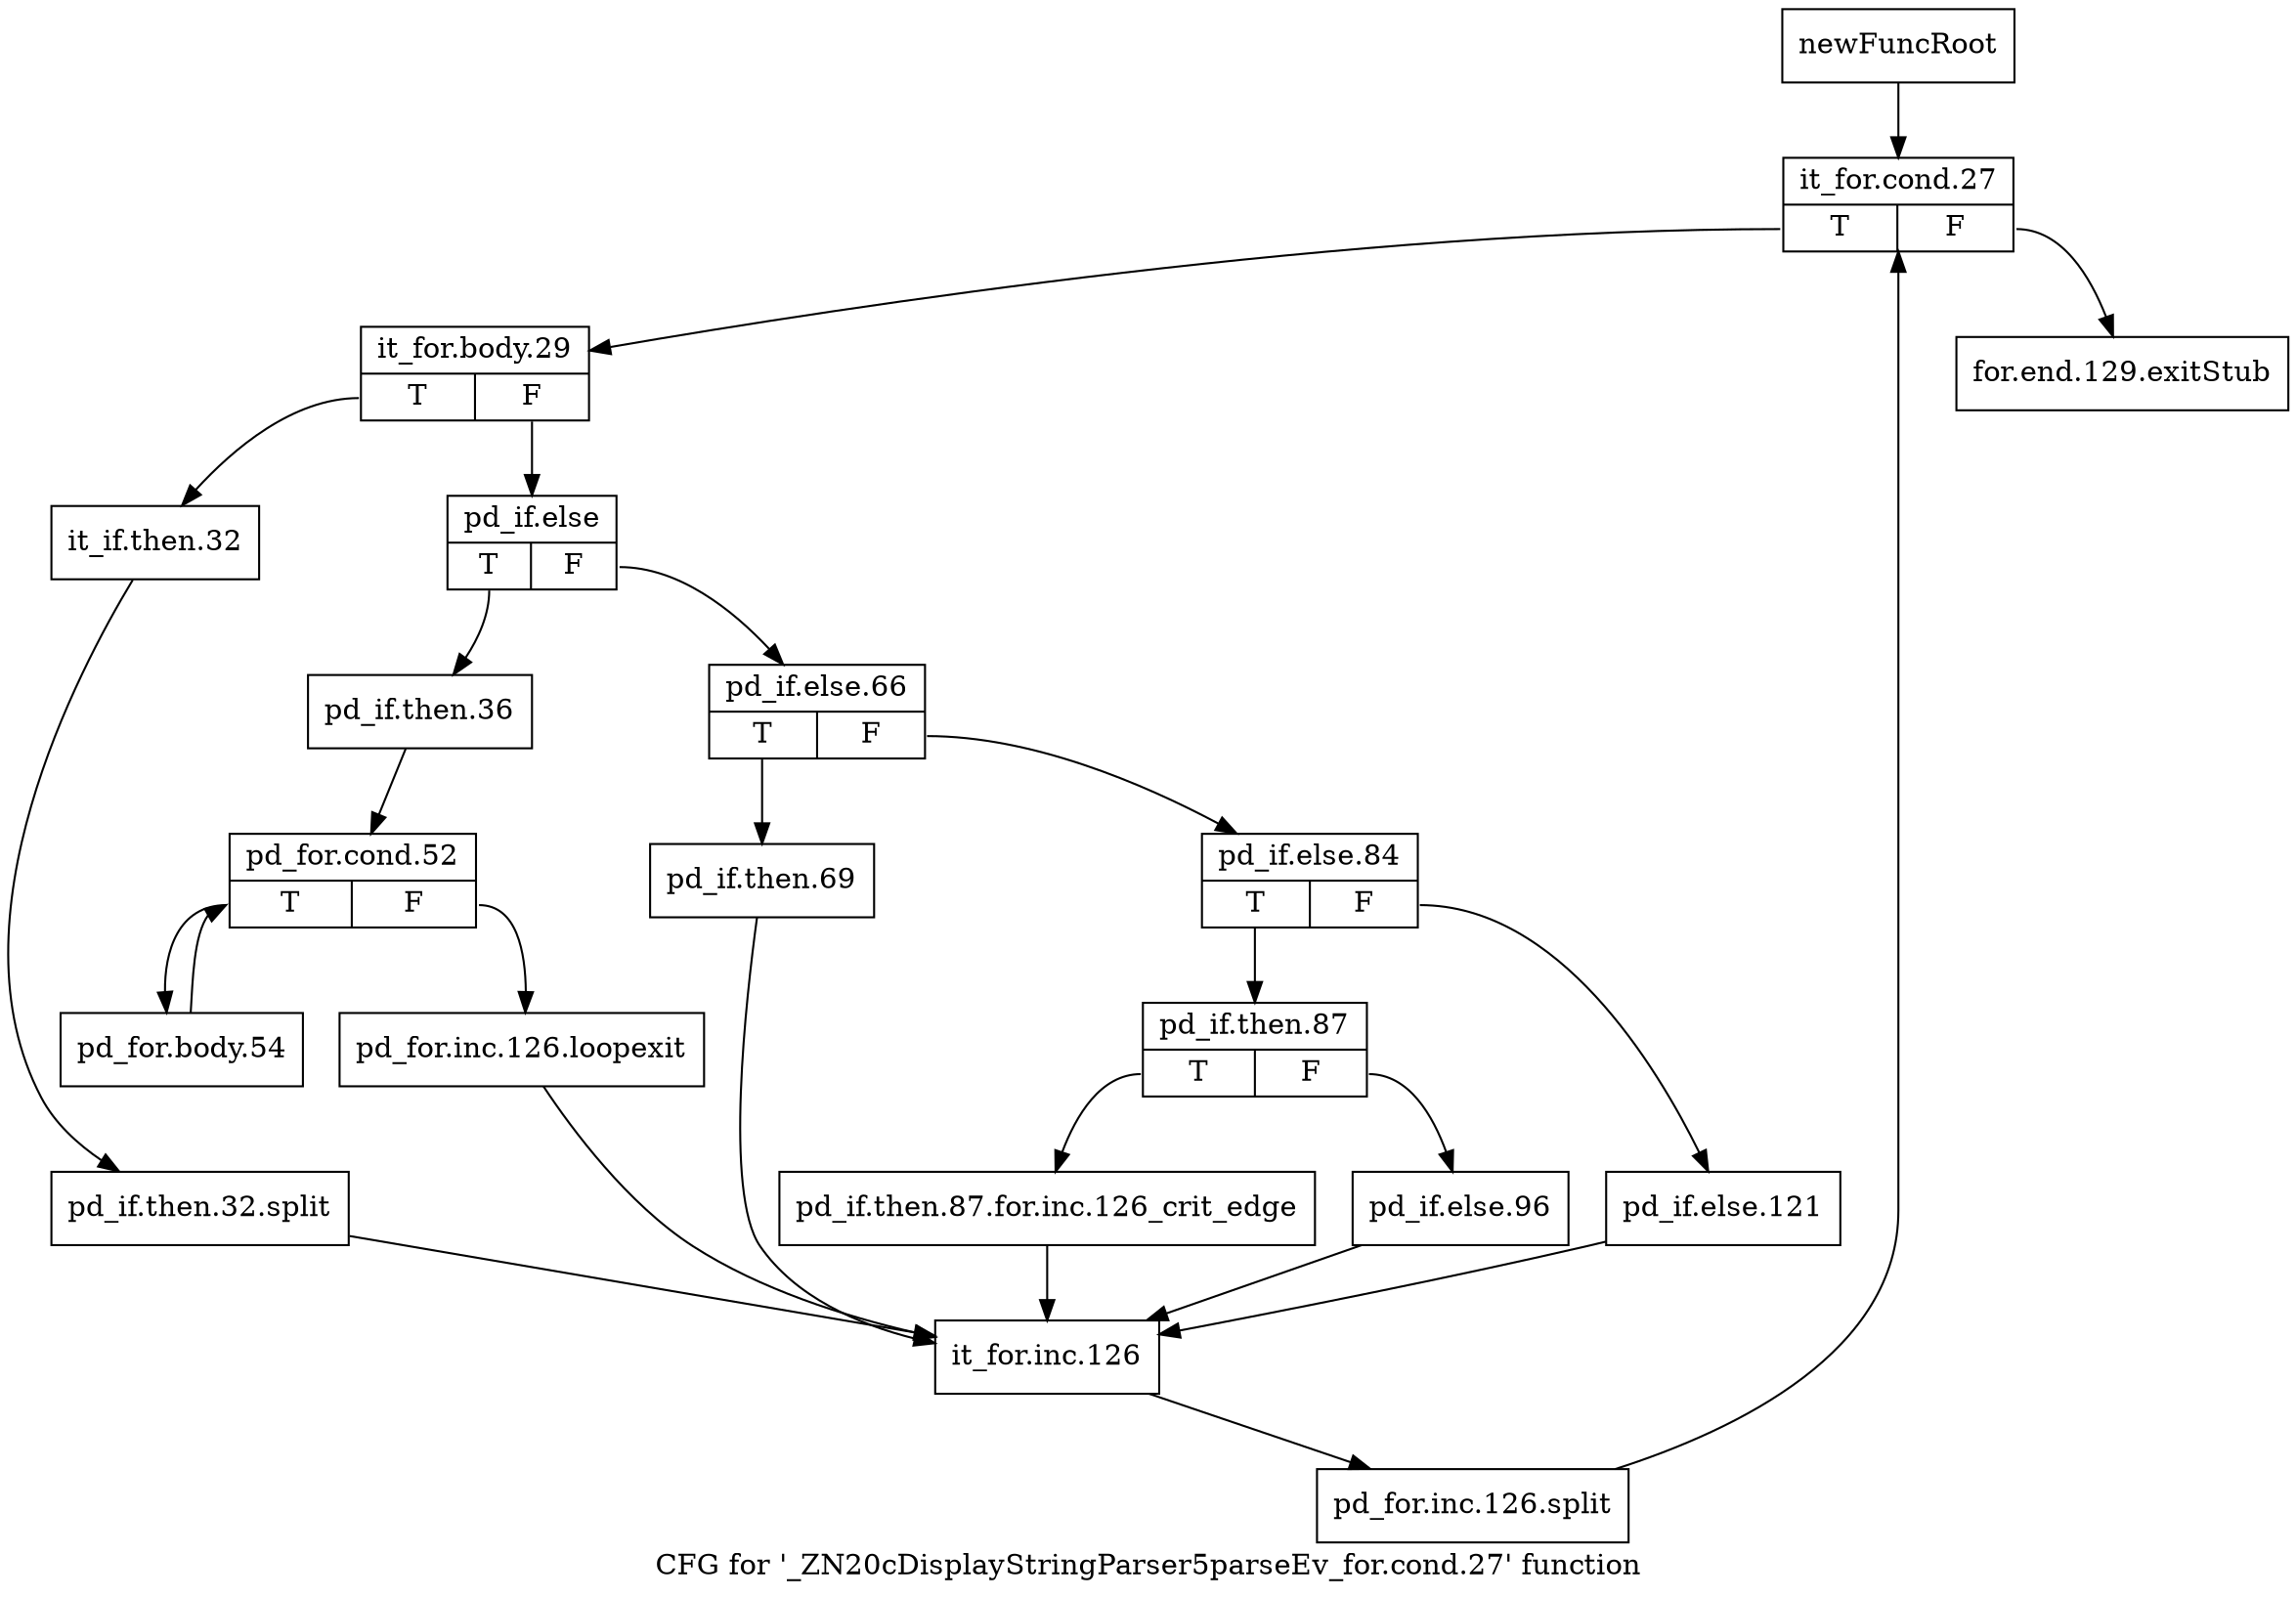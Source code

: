 digraph "CFG for '_ZN20cDisplayStringParser5parseEv_for.cond.27' function" {
	label="CFG for '_ZN20cDisplayStringParser5parseEv_for.cond.27' function";

	Node0x21b0630 [shape=record,label="{newFuncRoot}"];
	Node0x21b0630 -> Node0x21c25c0;
	Node0x21c2570 [shape=record,label="{for.end.129.exitStub}"];
	Node0x21c25c0 [shape=record,label="{it_for.cond.27|{<s0>T|<s1>F}}"];
	Node0x21c25c0:s0 -> Node0x21c2610;
	Node0x21c25c0:s1 -> Node0x21c2570;
	Node0x21c2610 [shape=record,label="{it_for.body.29|{<s0>T|<s1>F}}"];
	Node0x21c2610:s0 -> Node0x21c2a20;
	Node0x21c2610:s1 -> Node0x21c2660;
	Node0x21c2660 [shape=record,label="{pd_if.else|{<s0>T|<s1>F}}"];
	Node0x21c2660:s0 -> Node0x21c28e0;
	Node0x21c2660:s1 -> Node0x21c26b0;
	Node0x21c26b0 [shape=record,label="{pd_if.else.66|{<s0>T|<s1>F}}"];
	Node0x21c26b0:s0 -> Node0x21c2890;
	Node0x21c26b0:s1 -> Node0x21c2700;
	Node0x21c2700 [shape=record,label="{pd_if.else.84|{<s0>T|<s1>F}}"];
	Node0x21c2700:s0 -> Node0x21c27a0;
	Node0x21c2700:s1 -> Node0x21c2750;
	Node0x21c2750 [shape=record,label="{pd_if.else.121}"];
	Node0x21c2750 -> Node0x21c2a70;
	Node0x21c27a0 [shape=record,label="{pd_if.then.87|{<s0>T|<s1>F}}"];
	Node0x21c27a0:s0 -> Node0x21c2840;
	Node0x21c27a0:s1 -> Node0x21c27f0;
	Node0x21c27f0 [shape=record,label="{pd_if.else.96}"];
	Node0x21c27f0 -> Node0x21c2a70;
	Node0x21c2840 [shape=record,label="{pd_if.then.87.for.inc.126_crit_edge}"];
	Node0x21c2840 -> Node0x21c2a70;
	Node0x21c2890 [shape=record,label="{pd_if.then.69}"];
	Node0x21c2890 -> Node0x21c2a70;
	Node0x21c28e0 [shape=record,label="{pd_if.then.36}"];
	Node0x21c28e0 -> Node0x21c2930;
	Node0x21c2930 [shape=record,label="{pd_for.cond.52|{<s0>T|<s1>F}}"];
	Node0x21c2930:s0 -> Node0x21c29d0;
	Node0x21c2930:s1 -> Node0x21c2980;
	Node0x21c2980 [shape=record,label="{pd_for.inc.126.loopexit}"];
	Node0x21c2980 -> Node0x21c2a70;
	Node0x21c29d0 [shape=record,label="{pd_for.body.54}"];
	Node0x21c29d0 -> Node0x21c2930;
	Node0x21c2a20 [shape=record,label="{it_if.then.32}"];
	Node0x21c2a20 -> Node0x43cab60;
	Node0x43cab60 [shape=record,label="{pd_if.then.32.split}"];
	Node0x43cab60 -> Node0x21c2a70;
	Node0x21c2a70 [shape=record,label="{it_for.inc.126}"];
	Node0x21c2a70 -> Node0x45b7e20;
	Node0x45b7e20 [shape=record,label="{pd_for.inc.126.split}"];
	Node0x45b7e20 -> Node0x21c25c0;
}
